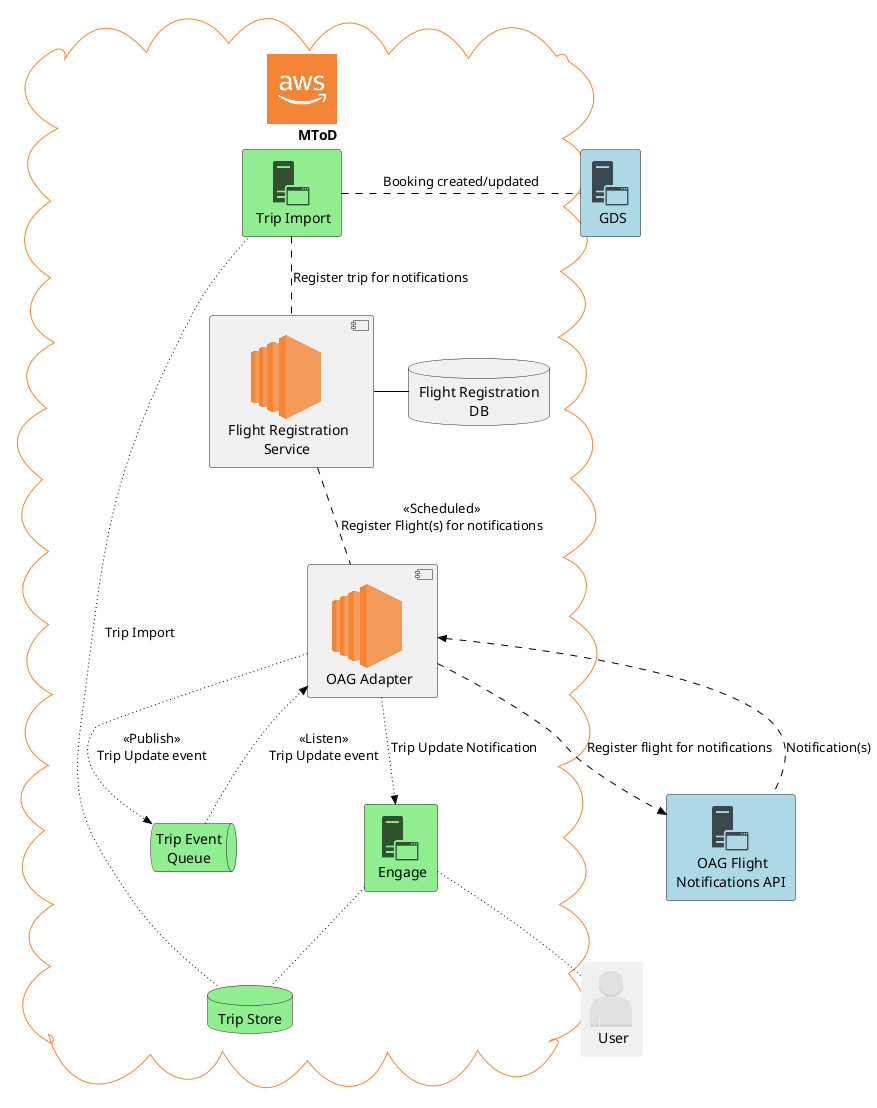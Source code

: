 @startuml OagAdapter
    skinparam componentArrowColor Black
    ' left to right direction

    !include <tupadr3/common>
    !include <office/Servers/application_server>

    !include <aws/common>
    !include <aws/General/user/user>
    !include <aws/General/AWScloud/AWScloud>
    !include <aws/Compute/AmazonEC2/AmazonEC2>

    OFF_APPLICATION_SERVER(GDS, GDS) #LightBlue
    OFF_APPLICATION_SERVER(OAGFN, OAG Flight\nNotifications API) #LightBlue
    ' OFF_EMAIL(Email, Email)
    USER(user, User)

    AWSCLOUD(MToD, MToD) {
        OFF_APPLICATION_SERVER(Engage, Engage) #LightGreen
        database "Trip Store" as TSS    #LightGreen
        OFF_APPLICATION_SERVER(TA, Trip Import) #LightGreen

        AMAZONEC2(OAGS, OAG Adapter)
        AMAZONEC2(FRS, Flight Registration\nService)

        database "Flight Registration\nDB" as FRSdb

        queue "Trip Event\nQueue" as queue #LightGreen
    }

    GDS .l. TA: Booking created/updated
    TA .. FRS: Register trip for notifications
    FRS -r- FRSdb
    FRS .. OAGS: <<Scheduled>>\nRegister Flight(s) for notifications
    OAGS ..>> OAGFN: Register flight for notifications
    OAGS <<.. OAGFN: Notification(s)
    OAGS ~~>> queue: <<Publish>>\nTrip Update event
    queue ~~>> OAGS: <<Listen>>\nTrip Update event
    OAGS ~~>> Engage: Trip Update Notification
    TA ~l~ TSS: Trip Import
    Engage ~~ TSS
    Engage ~~ user
@enduml
